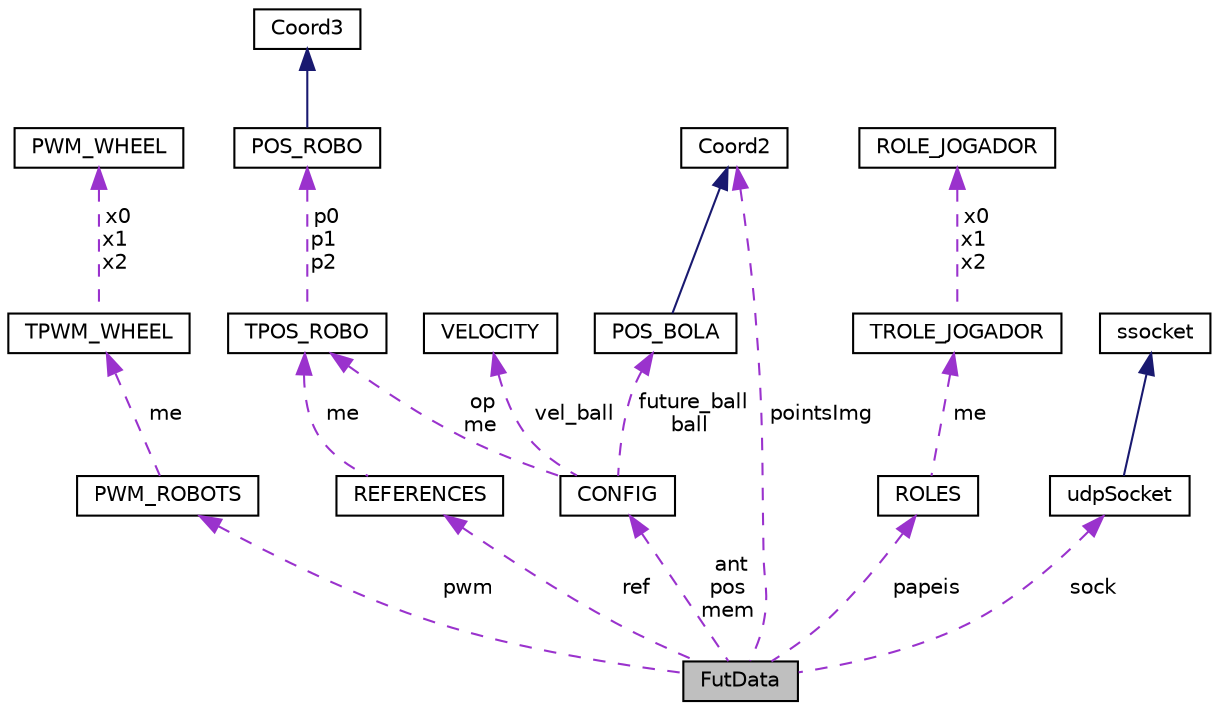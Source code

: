 digraph "FutData"
{
  edge [fontname="Helvetica",fontsize="10",labelfontname="Helvetica",labelfontsize="10"];
  node [fontname="Helvetica",fontsize="10",shape=record];
  Node1 [label="FutData",height=0.2,width=0.4,color="black", fillcolor="grey75", style="filled", fontcolor="black"];
  Node2 -> Node1 [dir="back",color="darkorchid3",fontsize="10",style="dashed",label=" pwm" ,fontname="Helvetica"];
  Node2 [label="PWM_ROBOTS",height=0.2,width=0.4,color="black", fillcolor="white", style="filled",URL="$structPWM__ROBOTS.html"];
  Node3 -> Node2 [dir="back",color="darkorchid3",fontsize="10",style="dashed",label=" me" ,fontname="Helvetica"];
  Node3 [label="TPWM_WHEEL",height=0.2,width=0.4,color="black", fillcolor="white", style="filled",URL="$structTPWM__WHEEL.html"];
  Node4 -> Node3 [dir="back",color="darkorchid3",fontsize="10",style="dashed",label=" x0\nx1\nx2" ,fontname="Helvetica"];
  Node4 [label="PWM_WHEEL",height=0.2,width=0.4,color="black", fillcolor="white", style="filled",URL="$structPWM__WHEEL.html"];
  Node5 -> Node1 [dir="back",color="darkorchid3",fontsize="10",style="dashed",label=" ant\npos\nmem" ,fontname="Helvetica"];
  Node5 [label="CONFIG",height=0.2,width=0.4,color="black", fillcolor="white", style="filled",URL="$structCONFIG.html"];
  Node6 -> Node5 [dir="back",color="darkorchid3",fontsize="10",style="dashed",label=" op\nme" ,fontname="Helvetica"];
  Node6 [label="TPOS_ROBO",height=0.2,width=0.4,color="black", fillcolor="white", style="filled",URL="$structTPOS__ROBO.html"];
  Node7 -> Node6 [dir="back",color="darkorchid3",fontsize="10",style="dashed",label=" p0\np1\np2" ,fontname="Helvetica"];
  Node7 [label="POS_ROBO",height=0.2,width=0.4,color="black", fillcolor="white", style="filled",URL="$structPOS__ROBO.html"];
  Node8 -> Node7 [dir="back",color="midnightblue",fontsize="10",style="solid",fontname="Helvetica"];
  Node8 [label="Coord3",height=0.2,width=0.4,color="black", fillcolor="white", style="filled",URL="$structCoord3.html"];
  Node9 -> Node5 [dir="back",color="darkorchid3",fontsize="10",style="dashed",label=" vel_ball" ,fontname="Helvetica"];
  Node9 [label="VELOCITY",height=0.2,width=0.4,color="black", fillcolor="white", style="filled",URL="$structVELOCITY.html"];
  Node10 -> Node5 [dir="back",color="darkorchid3",fontsize="10",style="dashed",label=" future_ball\nball" ,fontname="Helvetica"];
  Node10 [label="POS_BOLA",height=0.2,width=0.4,color="black", fillcolor="white", style="filled",URL="$structPOS__BOLA.html"];
  Node11 -> Node10 [dir="back",color="midnightblue",fontsize="10",style="solid",fontname="Helvetica"];
  Node11 [label="Coord2",height=0.2,width=0.4,color="black", fillcolor="white", style="filled",URL="$structCoord2.html"];
  Node12 -> Node1 [dir="back",color="darkorchid3",fontsize="10",style="dashed",label=" papeis" ,fontname="Helvetica"];
  Node12 [label="ROLES",height=0.2,width=0.4,color="black", fillcolor="white", style="filled",URL="$structROLES.html"];
  Node13 -> Node12 [dir="back",color="darkorchid3",fontsize="10",style="dashed",label=" me" ,fontname="Helvetica"];
  Node13 [label="TROLE_JOGADOR",height=0.2,width=0.4,color="black", fillcolor="white", style="filled",URL="$structTROLE__JOGADOR.html"];
  Node14 -> Node13 [dir="back",color="darkorchid3",fontsize="10",style="dashed",label=" x0\nx1\nx2" ,fontname="Helvetica"];
  Node14 [label="ROLE_JOGADOR",height=0.2,width=0.4,color="black", fillcolor="white", style="filled",URL="$structROLE__JOGADOR.html"];
  Node15 -> Node1 [dir="back",color="darkorchid3",fontsize="10",style="dashed",label=" sock" ,fontname="Helvetica"];
  Node15 [label="udpSocket",height=0.2,width=0.4,color="black", fillcolor="white", style="filled",URL="$classudpSocket.html"];
  Node16 -> Node15 [dir="back",color="midnightblue",fontsize="10",style="solid",fontname="Helvetica"];
  Node16 [label="ssocket",height=0.2,width=0.4,color="black", fillcolor="white", style="filled",URL="$classssocket.html"];
  Node17 -> Node1 [dir="back",color="darkorchid3",fontsize="10",style="dashed",label=" ref" ,fontname="Helvetica"];
  Node17 [label="REFERENCES",height=0.2,width=0.4,color="black", fillcolor="white", style="filled",URL="$structREFERENCES.html"];
  Node6 -> Node17 [dir="back",color="darkorchid3",fontsize="10",style="dashed",label=" me" ,fontname="Helvetica"];
  Node11 -> Node1 [dir="back",color="darkorchid3",fontsize="10",style="dashed",label=" pointsImg" ,fontname="Helvetica"];
}
